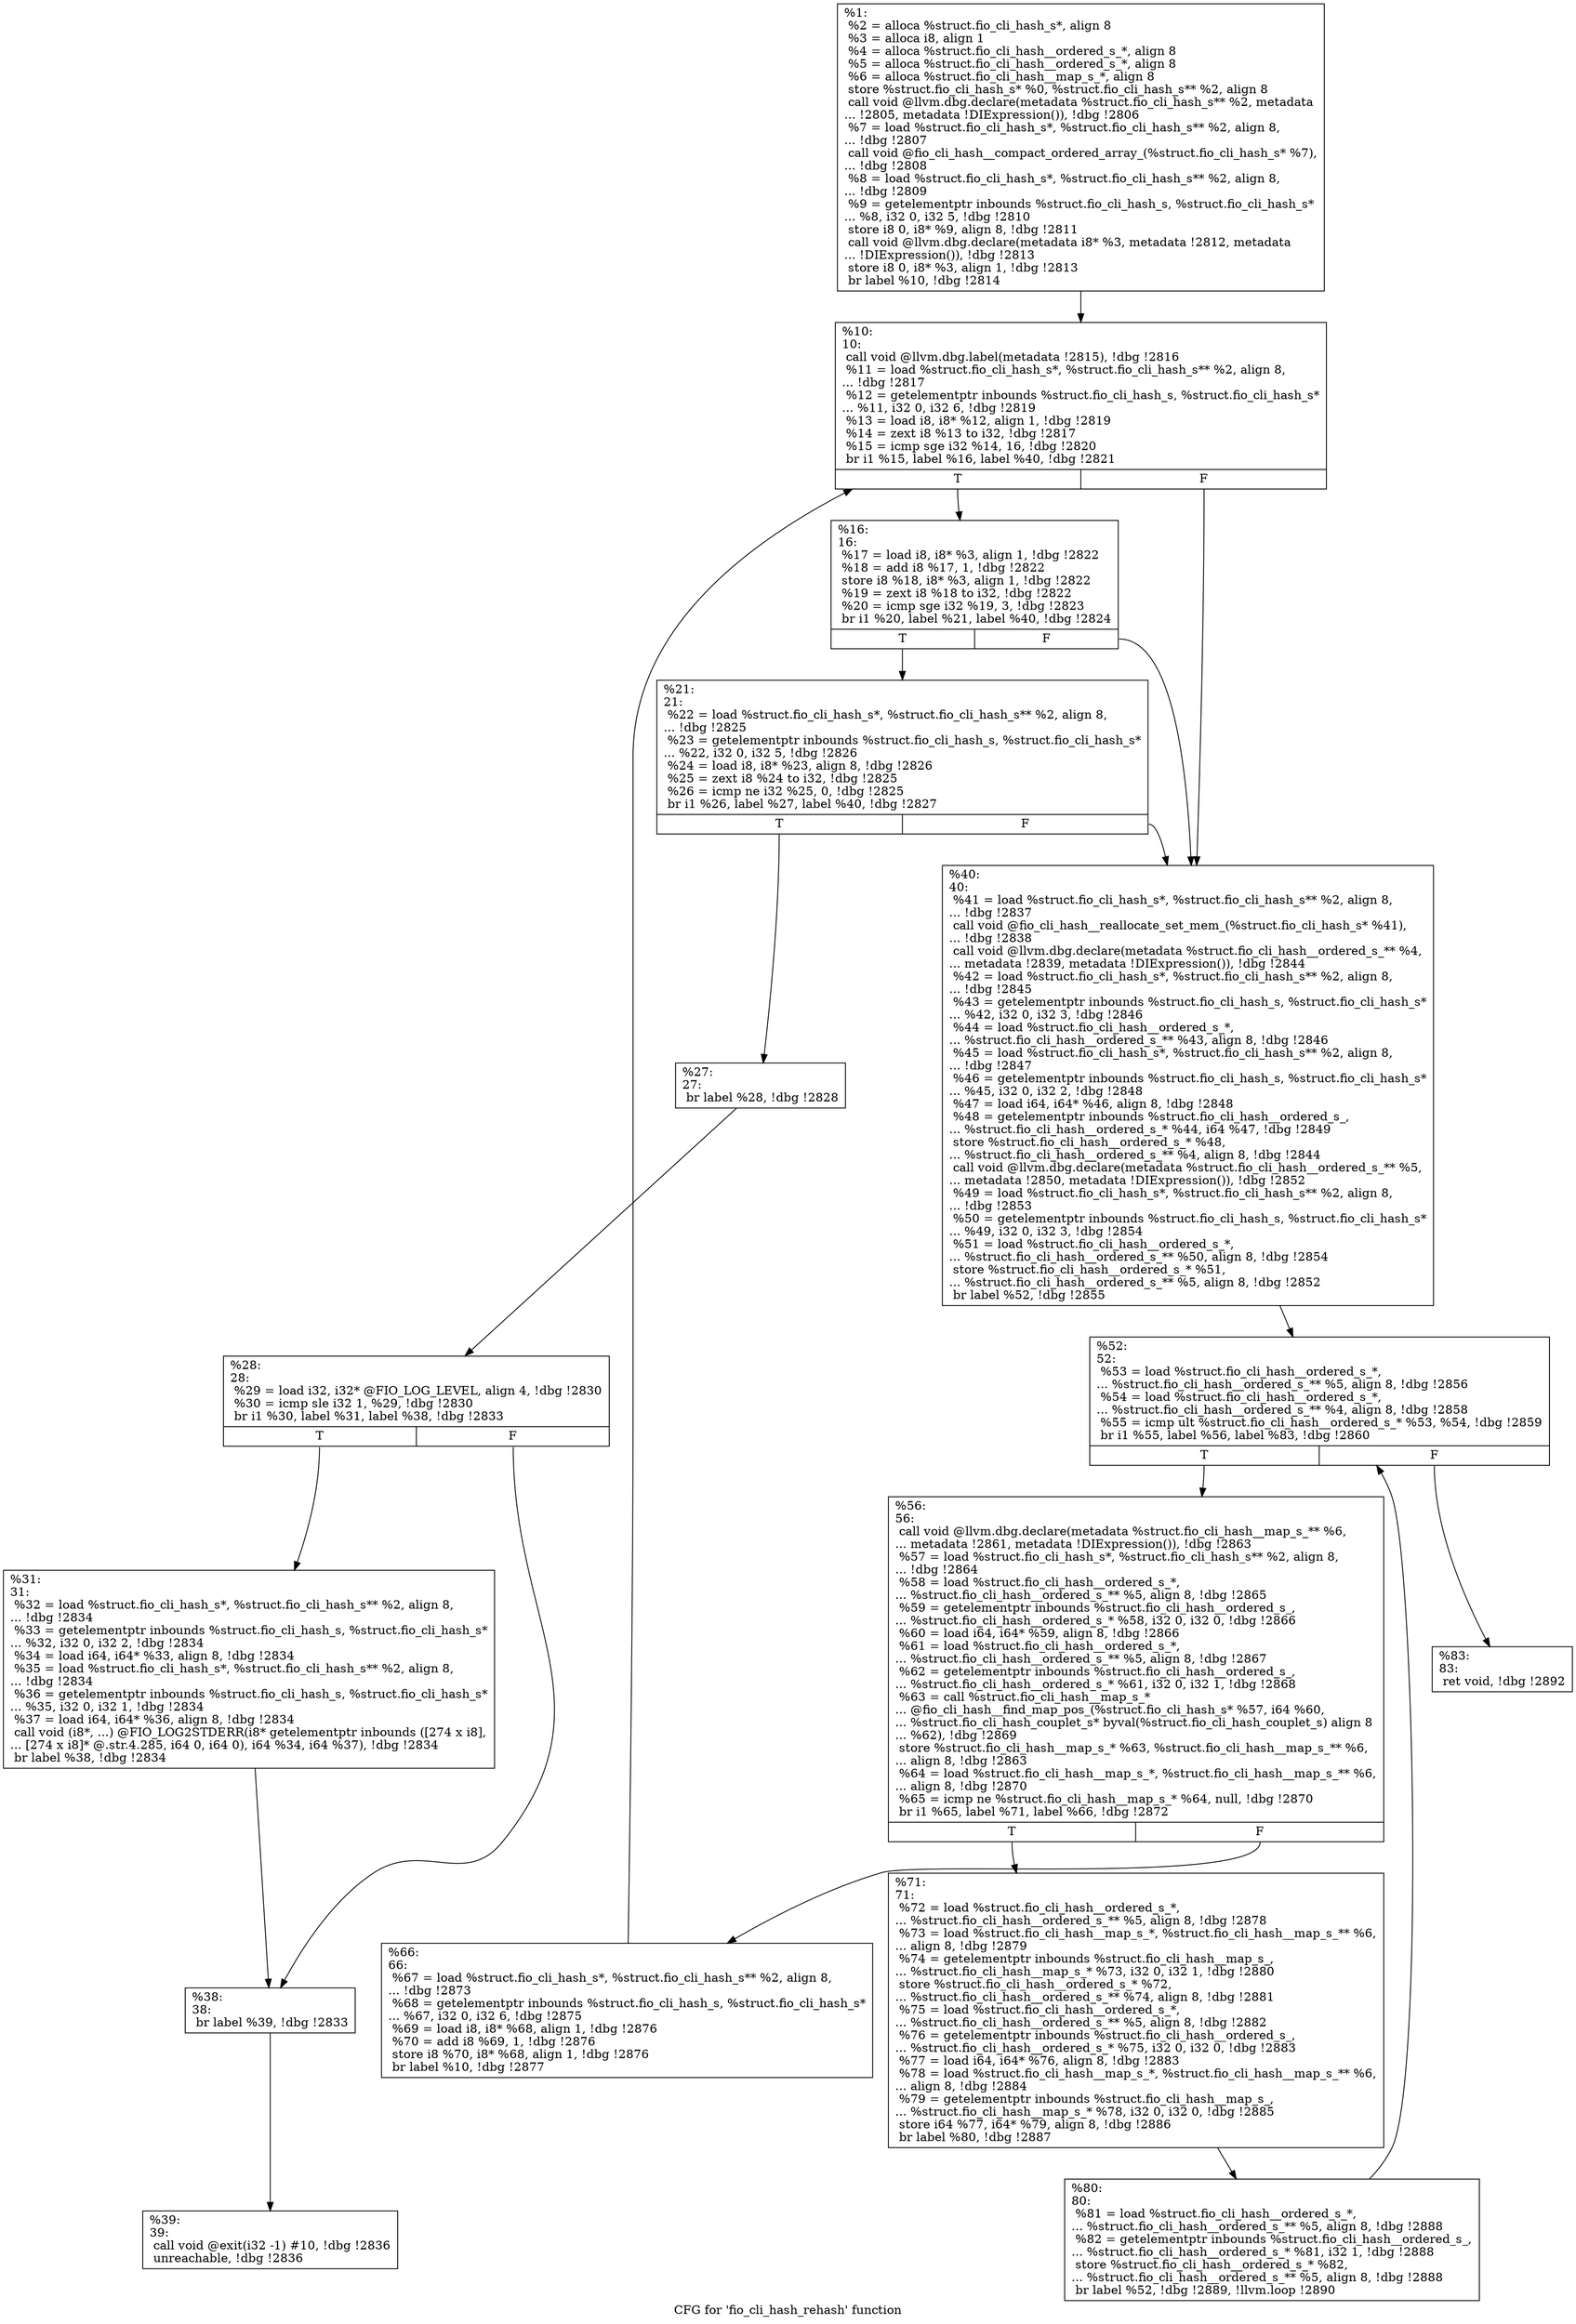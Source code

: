 digraph "CFG for 'fio_cli_hash_rehash' function" {
	label="CFG for 'fio_cli_hash_rehash' function";

	Node0x55685214f230 [shape=record,label="{%1:\l  %2 = alloca %struct.fio_cli_hash_s*, align 8\l  %3 = alloca i8, align 1\l  %4 = alloca %struct.fio_cli_hash__ordered_s_*, align 8\l  %5 = alloca %struct.fio_cli_hash__ordered_s_*, align 8\l  %6 = alloca %struct.fio_cli_hash__map_s_*, align 8\l  store %struct.fio_cli_hash_s* %0, %struct.fio_cli_hash_s** %2, align 8\l  call void @llvm.dbg.declare(metadata %struct.fio_cli_hash_s** %2, metadata\l... !2805, metadata !DIExpression()), !dbg !2806\l  %7 = load %struct.fio_cli_hash_s*, %struct.fio_cli_hash_s** %2, align 8,\l... !dbg !2807\l  call void @fio_cli_hash__compact_ordered_array_(%struct.fio_cli_hash_s* %7),\l... !dbg !2808\l  %8 = load %struct.fio_cli_hash_s*, %struct.fio_cli_hash_s** %2, align 8,\l... !dbg !2809\l  %9 = getelementptr inbounds %struct.fio_cli_hash_s, %struct.fio_cli_hash_s*\l... %8, i32 0, i32 5, !dbg !2810\l  store i8 0, i8* %9, align 8, !dbg !2811\l  call void @llvm.dbg.declare(metadata i8* %3, metadata !2812, metadata\l... !DIExpression()), !dbg !2813\l  store i8 0, i8* %3, align 1, !dbg !2813\l  br label %10, !dbg !2814\l}"];
	Node0x55685214f230 -> Node0x55685214ff60;
	Node0x55685214ff60 [shape=record,label="{%10:\l10:                                               \l  call void @llvm.dbg.label(metadata !2815), !dbg !2816\l  %11 = load %struct.fio_cli_hash_s*, %struct.fio_cli_hash_s** %2, align 8,\l... !dbg !2817\l  %12 = getelementptr inbounds %struct.fio_cli_hash_s, %struct.fio_cli_hash_s*\l... %11, i32 0, i32 6, !dbg !2819\l  %13 = load i8, i8* %12, align 1, !dbg !2819\l  %14 = zext i8 %13 to i32, !dbg !2817\l  %15 = icmp sge i32 %14, 16, !dbg !2820\l  br i1 %15, label %16, label %40, !dbg !2821\l|{<s0>T|<s1>F}}"];
	Node0x55685214ff60:s0 -> Node0x55685214ffb0;
	Node0x55685214ff60:s1 -> Node0x5568521501e0;
	Node0x55685214ffb0 [shape=record,label="{%16:\l16:                                               \l  %17 = load i8, i8* %3, align 1, !dbg !2822\l  %18 = add i8 %17, 1, !dbg !2822\l  store i8 %18, i8* %3, align 1, !dbg !2822\l  %19 = zext i8 %18 to i32, !dbg !2822\l  %20 = icmp sge i32 %19, 3, !dbg !2823\l  br i1 %20, label %21, label %40, !dbg !2824\l|{<s0>T|<s1>F}}"];
	Node0x55685214ffb0:s0 -> Node0x556852150000;
	Node0x55685214ffb0:s1 -> Node0x5568521501e0;
	Node0x556852150000 [shape=record,label="{%21:\l21:                                               \l  %22 = load %struct.fio_cli_hash_s*, %struct.fio_cli_hash_s** %2, align 8,\l... !dbg !2825\l  %23 = getelementptr inbounds %struct.fio_cli_hash_s, %struct.fio_cli_hash_s*\l... %22, i32 0, i32 5, !dbg !2826\l  %24 = load i8, i8* %23, align 8, !dbg !2826\l  %25 = zext i8 %24 to i32, !dbg !2825\l  %26 = icmp ne i32 %25, 0, !dbg !2825\l  br i1 %26, label %27, label %40, !dbg !2827\l|{<s0>T|<s1>F}}"];
	Node0x556852150000:s0 -> Node0x556852150050;
	Node0x556852150000:s1 -> Node0x5568521501e0;
	Node0x556852150050 [shape=record,label="{%27:\l27:                                               \l  br label %28, !dbg !2828\l}"];
	Node0x556852150050 -> Node0x5568521500a0;
	Node0x5568521500a0 [shape=record,label="{%28:\l28:                                               \l  %29 = load i32, i32* @FIO_LOG_LEVEL, align 4, !dbg !2830\l  %30 = icmp sle i32 1, %29, !dbg !2830\l  br i1 %30, label %31, label %38, !dbg !2833\l|{<s0>T|<s1>F}}"];
	Node0x5568521500a0:s0 -> Node0x5568521500f0;
	Node0x5568521500a0:s1 -> Node0x556852150140;
	Node0x5568521500f0 [shape=record,label="{%31:\l31:                                               \l  %32 = load %struct.fio_cli_hash_s*, %struct.fio_cli_hash_s** %2, align 8,\l... !dbg !2834\l  %33 = getelementptr inbounds %struct.fio_cli_hash_s, %struct.fio_cli_hash_s*\l... %32, i32 0, i32 2, !dbg !2834\l  %34 = load i64, i64* %33, align 8, !dbg !2834\l  %35 = load %struct.fio_cli_hash_s*, %struct.fio_cli_hash_s** %2, align 8,\l... !dbg !2834\l  %36 = getelementptr inbounds %struct.fio_cli_hash_s, %struct.fio_cli_hash_s*\l... %35, i32 0, i32 1, !dbg !2834\l  %37 = load i64, i64* %36, align 8, !dbg !2834\l  call void (i8*, ...) @FIO_LOG2STDERR(i8* getelementptr inbounds ([274 x i8],\l... [274 x i8]* @.str.4.285, i64 0, i64 0), i64 %34, i64 %37), !dbg !2834\l  br label %38, !dbg !2834\l}"];
	Node0x5568521500f0 -> Node0x556852150140;
	Node0x556852150140 [shape=record,label="{%38:\l38:                                               \l  br label %39, !dbg !2833\l}"];
	Node0x556852150140 -> Node0x556852150190;
	Node0x556852150190 [shape=record,label="{%39:\l39:                                               \l  call void @exit(i32 -1) #10, !dbg !2836\l  unreachable, !dbg !2836\l}"];
	Node0x5568521501e0 [shape=record,label="{%40:\l40:                                               \l  %41 = load %struct.fio_cli_hash_s*, %struct.fio_cli_hash_s** %2, align 8,\l... !dbg !2837\l  call void @fio_cli_hash__reallocate_set_mem_(%struct.fio_cli_hash_s* %41),\l... !dbg !2838\l  call void @llvm.dbg.declare(metadata %struct.fio_cli_hash__ordered_s_** %4,\l... metadata !2839, metadata !DIExpression()), !dbg !2844\l  %42 = load %struct.fio_cli_hash_s*, %struct.fio_cli_hash_s** %2, align 8,\l... !dbg !2845\l  %43 = getelementptr inbounds %struct.fio_cli_hash_s, %struct.fio_cli_hash_s*\l... %42, i32 0, i32 3, !dbg !2846\l  %44 = load %struct.fio_cli_hash__ordered_s_*,\l... %struct.fio_cli_hash__ordered_s_** %43, align 8, !dbg !2846\l  %45 = load %struct.fio_cli_hash_s*, %struct.fio_cli_hash_s** %2, align 8,\l... !dbg !2847\l  %46 = getelementptr inbounds %struct.fio_cli_hash_s, %struct.fio_cli_hash_s*\l... %45, i32 0, i32 2, !dbg !2848\l  %47 = load i64, i64* %46, align 8, !dbg !2848\l  %48 = getelementptr inbounds %struct.fio_cli_hash__ordered_s_,\l... %struct.fio_cli_hash__ordered_s_* %44, i64 %47, !dbg !2849\l  store %struct.fio_cli_hash__ordered_s_* %48,\l... %struct.fio_cli_hash__ordered_s_** %4, align 8, !dbg !2844\l  call void @llvm.dbg.declare(metadata %struct.fio_cli_hash__ordered_s_** %5,\l... metadata !2850, metadata !DIExpression()), !dbg !2852\l  %49 = load %struct.fio_cli_hash_s*, %struct.fio_cli_hash_s** %2, align 8,\l... !dbg !2853\l  %50 = getelementptr inbounds %struct.fio_cli_hash_s, %struct.fio_cli_hash_s*\l... %49, i32 0, i32 3, !dbg !2854\l  %51 = load %struct.fio_cli_hash__ordered_s_*,\l... %struct.fio_cli_hash__ordered_s_** %50, align 8, !dbg !2854\l  store %struct.fio_cli_hash__ordered_s_* %51,\l... %struct.fio_cli_hash__ordered_s_** %5, align 8, !dbg !2852\l  br label %52, !dbg !2855\l}"];
	Node0x5568521501e0 -> Node0x556852150230;
	Node0x556852150230 [shape=record,label="{%52:\l52:                                               \l  %53 = load %struct.fio_cli_hash__ordered_s_*,\l... %struct.fio_cli_hash__ordered_s_** %5, align 8, !dbg !2856\l  %54 = load %struct.fio_cli_hash__ordered_s_*,\l... %struct.fio_cli_hash__ordered_s_** %4, align 8, !dbg !2858\l  %55 = icmp ult %struct.fio_cli_hash__ordered_s_* %53, %54, !dbg !2859\l  br i1 %55, label %56, label %83, !dbg !2860\l|{<s0>T|<s1>F}}"];
	Node0x556852150230:s0 -> Node0x556852150280;
	Node0x556852150230:s1 -> Node0x5568521503c0;
	Node0x556852150280 [shape=record,label="{%56:\l56:                                               \l  call void @llvm.dbg.declare(metadata %struct.fio_cli_hash__map_s_** %6,\l... metadata !2861, metadata !DIExpression()), !dbg !2863\l  %57 = load %struct.fio_cli_hash_s*, %struct.fio_cli_hash_s** %2, align 8,\l... !dbg !2864\l  %58 = load %struct.fio_cli_hash__ordered_s_*,\l... %struct.fio_cli_hash__ordered_s_** %5, align 8, !dbg !2865\l  %59 = getelementptr inbounds %struct.fio_cli_hash__ordered_s_,\l... %struct.fio_cli_hash__ordered_s_* %58, i32 0, i32 0, !dbg !2866\l  %60 = load i64, i64* %59, align 8, !dbg !2866\l  %61 = load %struct.fio_cli_hash__ordered_s_*,\l... %struct.fio_cli_hash__ordered_s_** %5, align 8, !dbg !2867\l  %62 = getelementptr inbounds %struct.fio_cli_hash__ordered_s_,\l... %struct.fio_cli_hash__ordered_s_* %61, i32 0, i32 1, !dbg !2868\l  %63 = call %struct.fio_cli_hash__map_s_*\l... @fio_cli_hash__find_map_pos_(%struct.fio_cli_hash_s* %57, i64 %60,\l... %struct.fio_cli_hash_couplet_s* byval(%struct.fio_cli_hash_couplet_s) align 8\l... %62), !dbg !2869\l  store %struct.fio_cli_hash__map_s_* %63, %struct.fio_cli_hash__map_s_** %6,\l... align 8, !dbg !2863\l  %64 = load %struct.fio_cli_hash__map_s_*, %struct.fio_cli_hash__map_s_** %6,\l... align 8, !dbg !2870\l  %65 = icmp ne %struct.fio_cli_hash__map_s_* %64, null, !dbg !2870\l  br i1 %65, label %71, label %66, !dbg !2872\l|{<s0>T|<s1>F}}"];
	Node0x556852150280:s0 -> Node0x556852150320;
	Node0x556852150280:s1 -> Node0x5568521502d0;
	Node0x5568521502d0 [shape=record,label="{%66:\l66:                                               \l  %67 = load %struct.fio_cli_hash_s*, %struct.fio_cli_hash_s** %2, align 8,\l... !dbg !2873\l  %68 = getelementptr inbounds %struct.fio_cli_hash_s, %struct.fio_cli_hash_s*\l... %67, i32 0, i32 6, !dbg !2875\l  %69 = load i8, i8* %68, align 1, !dbg !2876\l  %70 = add i8 %69, 1, !dbg !2876\l  store i8 %70, i8* %68, align 1, !dbg !2876\l  br label %10, !dbg !2877\l}"];
	Node0x5568521502d0 -> Node0x55685214ff60;
	Node0x556852150320 [shape=record,label="{%71:\l71:                                               \l  %72 = load %struct.fio_cli_hash__ordered_s_*,\l... %struct.fio_cli_hash__ordered_s_** %5, align 8, !dbg !2878\l  %73 = load %struct.fio_cli_hash__map_s_*, %struct.fio_cli_hash__map_s_** %6,\l... align 8, !dbg !2879\l  %74 = getelementptr inbounds %struct.fio_cli_hash__map_s_,\l... %struct.fio_cli_hash__map_s_* %73, i32 0, i32 1, !dbg !2880\l  store %struct.fio_cli_hash__ordered_s_* %72,\l... %struct.fio_cli_hash__ordered_s_** %74, align 8, !dbg !2881\l  %75 = load %struct.fio_cli_hash__ordered_s_*,\l... %struct.fio_cli_hash__ordered_s_** %5, align 8, !dbg !2882\l  %76 = getelementptr inbounds %struct.fio_cli_hash__ordered_s_,\l... %struct.fio_cli_hash__ordered_s_* %75, i32 0, i32 0, !dbg !2883\l  %77 = load i64, i64* %76, align 8, !dbg !2883\l  %78 = load %struct.fio_cli_hash__map_s_*, %struct.fio_cli_hash__map_s_** %6,\l... align 8, !dbg !2884\l  %79 = getelementptr inbounds %struct.fio_cli_hash__map_s_,\l... %struct.fio_cli_hash__map_s_* %78, i32 0, i32 0, !dbg !2885\l  store i64 %77, i64* %79, align 8, !dbg !2886\l  br label %80, !dbg !2887\l}"];
	Node0x556852150320 -> Node0x556852150370;
	Node0x556852150370 [shape=record,label="{%80:\l80:                                               \l  %81 = load %struct.fio_cli_hash__ordered_s_*,\l... %struct.fio_cli_hash__ordered_s_** %5, align 8, !dbg !2888\l  %82 = getelementptr inbounds %struct.fio_cli_hash__ordered_s_,\l... %struct.fio_cli_hash__ordered_s_* %81, i32 1, !dbg !2888\l  store %struct.fio_cli_hash__ordered_s_* %82,\l... %struct.fio_cli_hash__ordered_s_** %5, align 8, !dbg !2888\l  br label %52, !dbg !2889, !llvm.loop !2890\l}"];
	Node0x556852150370 -> Node0x556852150230;
	Node0x5568521503c0 [shape=record,label="{%83:\l83:                                               \l  ret void, !dbg !2892\l}"];
}
